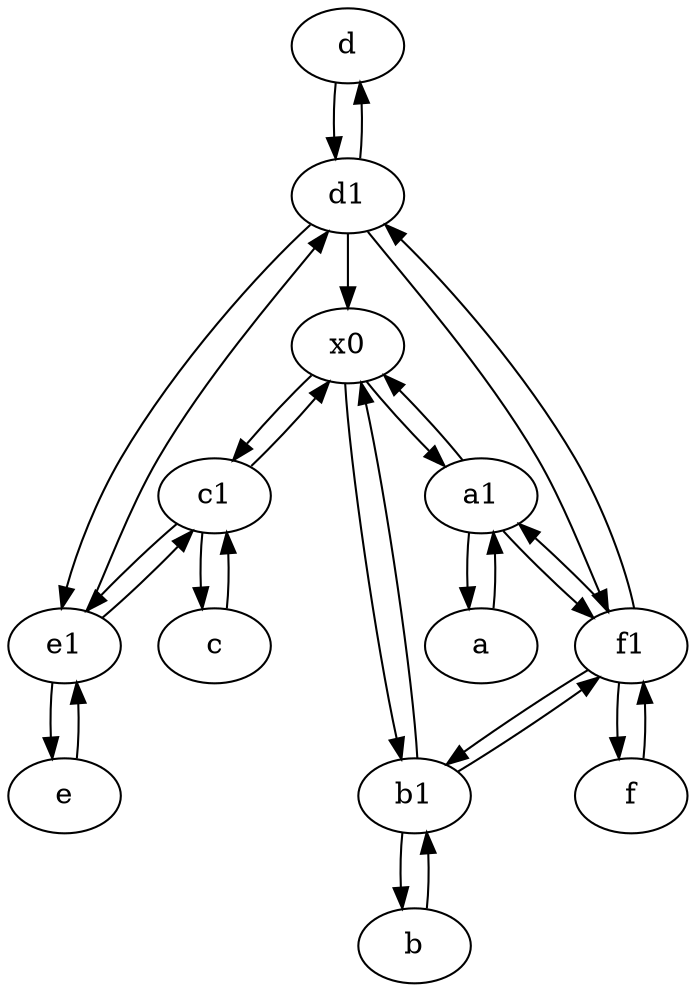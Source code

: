digraph  {
	d [pos="20,30!"];
	e1 [pos="25,45!"];
	f [pos="15,45!"];
	f1;
	d1 [pos="25,30!"];
	a [pos="40,10!"];
	b [pos="50,20!"];
	e [pos="30,50!"];
	c1 [pos="30,15!"];
	a1 [pos="40,15!"];
	c [pos="20,10!"];
	x0;
	b1 [pos="45,20!"];
	d1 -> d;
	f1 -> a1;
	f1 -> f;
	d -> d1;
	e -> e1;
	e1 -> e;
	x0 -> c1;
	e1 -> c1;
	b1 -> f1;
	f1 -> d1;
	x0 -> b1;
	b1 -> b;
	c1 -> e1;
	a1 -> x0;
	c1 -> x0;
	c1 -> c;
	a -> a1;
	b -> b1;
	a1 -> a;
	a1 -> f1;
	f1 -> b1;
	d1 -> x0;
	x0 -> a1;
	c -> c1;
	d1 -> e1;
	f -> f1;
	e1 -> d1;
	b1 -> x0;
	d1 -> f1;

	}